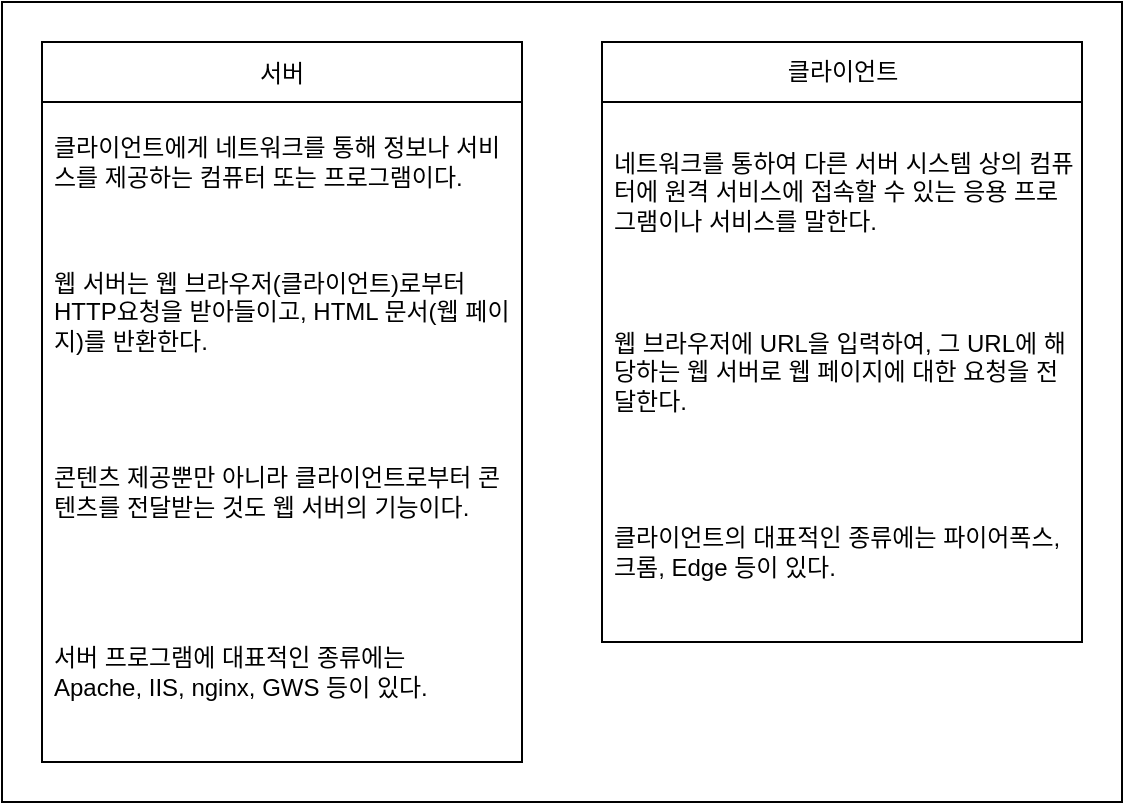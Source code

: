 <mxfile version="20.0.4" type="github">
  <diagram id="ke3fovPmBplBcmioxJcP" name="Page-1">
    <mxGraphModel dx="1438" dy="539" grid="1" gridSize="10" guides="1" tooltips="1" connect="1" arrows="1" fold="1" page="0" pageScale="1" pageWidth="827" pageHeight="1169" math="0" shadow="0">
      <root>
        <mxCell id="0" />
        <mxCell id="1" parent="0" />
        <mxCell id="_C2l7eKZFuwffU4jATRO-14" value="" style="rounded=0;whiteSpace=wrap;html=1;labelBackgroundColor=none;labelBorderColor=none;hachureGap=4;" vertex="1" parent="1">
          <mxGeometry x="-380" y="20" width="560" height="400" as="geometry" />
        </mxCell>
        <mxCell id="_C2l7eKZFuwffU4jATRO-1" value="서버" style="swimlane;fontStyle=0;childLayout=stackLayout;horizontal=1;startSize=30;horizontalStack=0;resizeParent=1;resizeParentMax=0;resizeLast=0;collapsible=1;marginBottom=0;hachureGap=4;labelBackgroundColor=none;" vertex="1" parent="1">
          <mxGeometry x="-360" y="40" width="240" height="360" as="geometry">
            <mxRectangle x="-360" y="40" width="60" height="30" as="alternateBounds" />
          </mxGeometry>
        </mxCell>
        <mxCell id="_C2l7eKZFuwffU4jATRO-2" value="클라이언트에게 네트워크를 통해 정보나 서비스를 제공하는 컴퓨터 또는 프로그램이다." style="text;strokeColor=none;fillColor=none;align=left;verticalAlign=middle;spacingLeft=4;spacingRight=4;overflow=hidden;points=[[0,0.5],[1,0.5]];portConstraint=eastwest;rotatable=0;hachureGap=4;whiteSpace=wrap;labelBorderColor=none;labelBackgroundColor=none;" vertex="1" parent="_C2l7eKZFuwffU4jATRO-1">
          <mxGeometry y="30" width="240" height="60" as="geometry" />
        </mxCell>
        <mxCell id="_C2l7eKZFuwffU4jATRO-3" value="웹 서버는 웹 브라우저(클라이언트)로부터 HTTP요청을 받아들이고, HTML 문서(웹 페이지)를 반환한다." style="text;strokeColor=none;fillColor=none;align=left;verticalAlign=middle;spacingLeft=4;spacingRight=4;overflow=hidden;points=[[0,0.5],[1,0.5]];portConstraint=eastwest;rotatable=0;hachureGap=4;whiteSpace=wrap;" vertex="1" parent="_C2l7eKZFuwffU4jATRO-1">
          <mxGeometry y="90" width="240" height="90" as="geometry" />
        </mxCell>
        <mxCell id="_C2l7eKZFuwffU4jATRO-7" value="콘텐츠 제공뿐만 아니라 클라이언트로부터 콘텐츠를 전달받는 것도 웹 서버의 기능이다." style="text;strokeColor=none;fillColor=none;align=left;verticalAlign=middle;spacingLeft=4;spacingRight=4;overflow=hidden;points=[[0,0.5],[1,0.5]];portConstraint=eastwest;rotatable=0;hachureGap=4;whiteSpace=wrap;" vertex="1" parent="_C2l7eKZFuwffU4jATRO-1">
          <mxGeometry y="180" width="240" height="90" as="geometry" />
        </mxCell>
        <mxCell id="_C2l7eKZFuwffU4jATRO-8" value="서버 프로그램에 대표적인 종류에는 Apache, IIS, nginx, GWS 등이 있다." style="text;strokeColor=none;fillColor=none;align=left;verticalAlign=middle;spacingLeft=4;spacingRight=4;overflow=hidden;points=[[0,0.5],[1,0.5]];portConstraint=eastwest;rotatable=0;hachureGap=4;whiteSpace=wrap;" vertex="1" parent="_C2l7eKZFuwffU4jATRO-1">
          <mxGeometry y="270" width="240" height="90" as="geometry" />
        </mxCell>
        <mxCell id="_C2l7eKZFuwffU4jATRO-9" value="클라이언트" style="swimlane;fontStyle=0;childLayout=stackLayout;horizontal=1;startSize=30;horizontalStack=0;resizeParent=1;resizeParentMax=0;resizeLast=0;collapsible=1;marginBottom=0;labelBackgroundColor=none;labelBorderColor=none;hachureGap=4;html=1;" vertex="1" parent="1">
          <mxGeometry x="-80" y="40" width="240" height="300" as="geometry" />
        </mxCell>
        <mxCell id="_C2l7eKZFuwffU4jATRO-10" value="네트워크를 통하여 다른 서버 시스템 상의 컴퓨터에 원격 서비스에 접속할 수 있는 응용 프로그램이나 서비스를 말한다." style="text;strokeColor=none;fillColor=none;align=left;verticalAlign=middle;spacingLeft=4;spacingRight=4;overflow=hidden;points=[[0,0.5],[1,0.5]];portConstraint=eastwest;rotatable=0;labelBackgroundColor=none;labelBorderColor=none;hachureGap=4;html=1;whiteSpace=wrap;" vertex="1" parent="_C2l7eKZFuwffU4jATRO-9">
          <mxGeometry y="30" width="240" height="90" as="geometry" />
        </mxCell>
        <mxCell id="_C2l7eKZFuwffU4jATRO-11" value="웹 브라우저에 URL을 입력하여, 그 URL에 해당하는 웹 서버로 웹 페이지에 대한 요청을 전달한다." style="text;strokeColor=none;fillColor=none;align=left;verticalAlign=middle;spacingLeft=4;spacingRight=4;overflow=hidden;points=[[0,0.5],[1,0.5]];portConstraint=eastwest;rotatable=0;labelBackgroundColor=none;labelBorderColor=none;hachureGap=4;html=1;whiteSpace=wrap;" vertex="1" parent="_C2l7eKZFuwffU4jATRO-9">
          <mxGeometry y="120" width="240" height="90" as="geometry" />
        </mxCell>
        <mxCell id="_C2l7eKZFuwffU4jATRO-12" value="클라이언트의 대표적인 종류에는 파이어폭스, 크롬, Edge 등이 있다." style="text;strokeColor=none;fillColor=none;align=left;verticalAlign=middle;spacingLeft=4;spacingRight=4;overflow=hidden;points=[[0,0.5],[1,0.5]];portConstraint=eastwest;rotatable=0;labelBackgroundColor=none;labelBorderColor=none;hachureGap=4;html=1;whiteSpace=wrap;" vertex="1" parent="_C2l7eKZFuwffU4jATRO-9">
          <mxGeometry y="210" width="240" height="90" as="geometry" />
        </mxCell>
      </root>
    </mxGraphModel>
  </diagram>
</mxfile>
